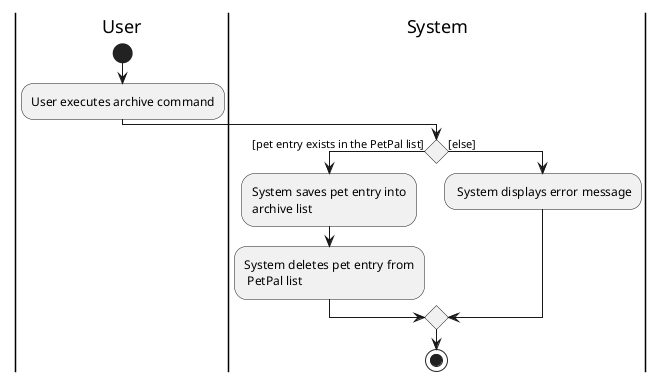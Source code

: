 @startuml
| User |
start
:User executes archive command;

'Since the beta syntax does not support placing the condition outside the
'diamond we place it as the true branch instead.

| System |
if () then ([pet entry exists in the PetPal list])
    :System saves pet entry into
    archive list;
    :System deletes pet entry from
     PetPal list;
else ([else])
    : System displays error message;
endif

stop
@enduml